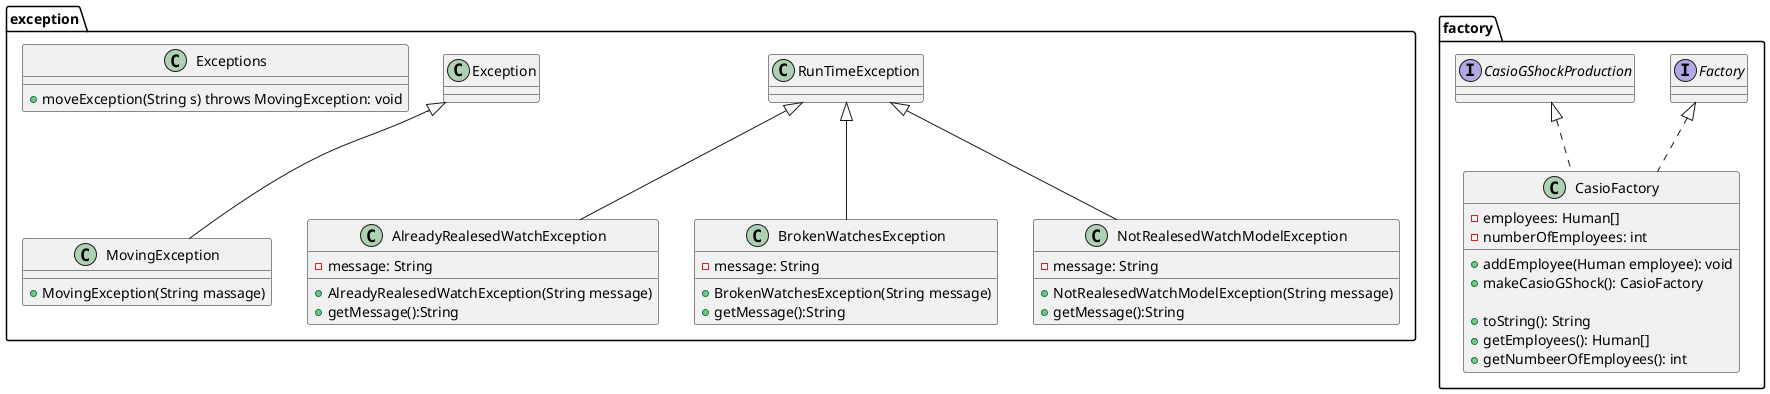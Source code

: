 @startuml
package exception {
class AlreadyRealesedWatchException{
- message: String

+AlreadyRealesedWatchException(String message)
+getMessage():String
}
RunTimeException<|--AlreadyRealesedWatchException
class BrokenWatchesException{
- message: String

+BrokenWatchesException(String message)
+getMessage():String
}
RunTimeException<|--BrokenWatchesException
class NotRealesedWatchModelException{
- message: String

+NotRealesedWatchModelException(String message)
+getMessage():String
}
RunTimeException<|--NotRealesedWatchModelException
class MovingException{
+MovingException(String massage)
}
Exception<|--MovingException

class Exceptions{
+ moveException(String s) throws MovingException: void
}
}
package factory{
class CasioFactory implements Factory, CasioGShockProduction{
- employees: Human[]
- numberOfEmployees: int
+ addEmployee(Human employee): void
+ makeCasioGShock(): CasioFactory

+ toString(): String
+ getEmployees(): Human[]
+ getNumbeerOfEmployees(): int
}

}

@enduml